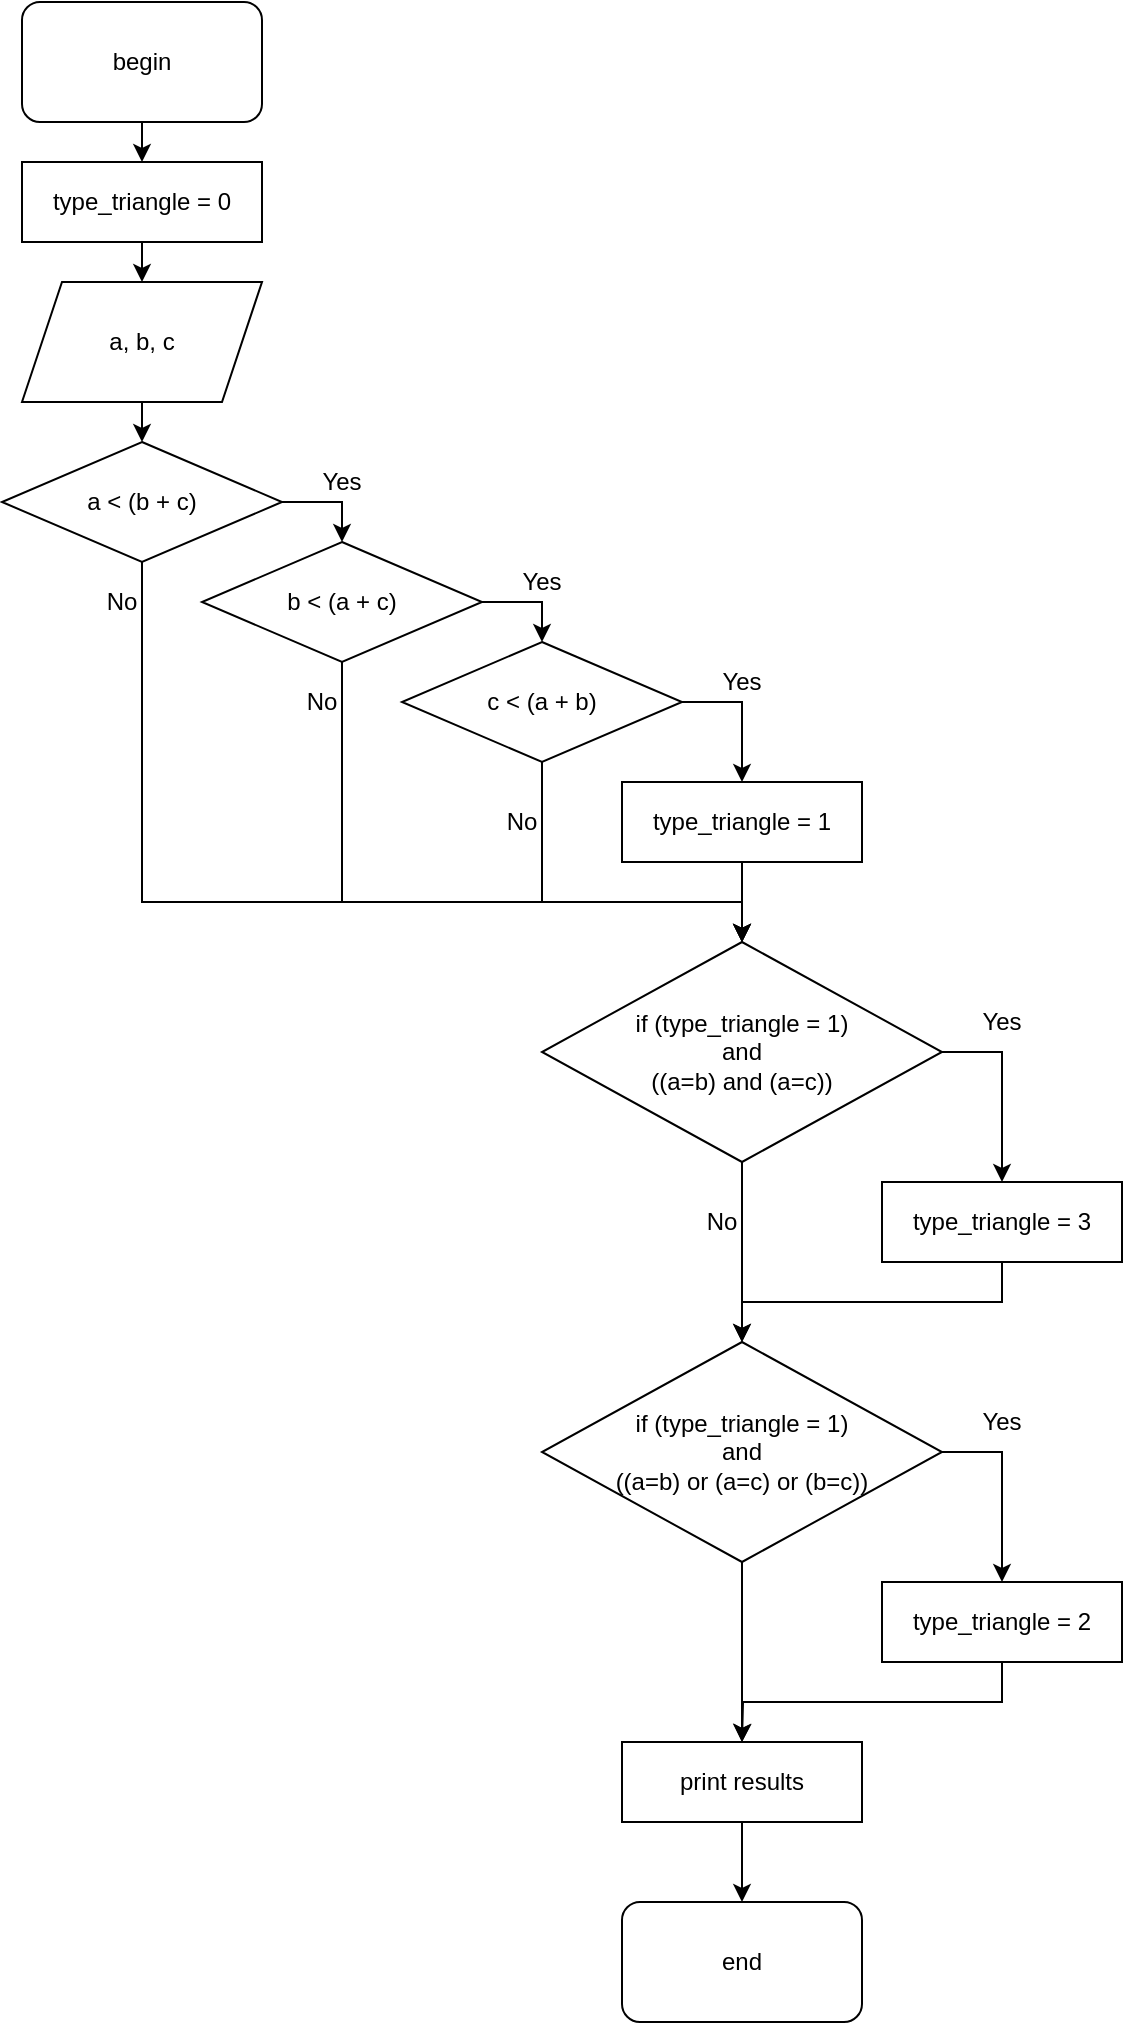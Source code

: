 <mxfile version="13.8.6" type="device"><diagram id="5iqXHxRwNS-Y7I7YctTn" name="Страница 1"><mxGraphModel dx="1673" dy="995" grid="1" gridSize="10" guides="1" tooltips="1" connect="1" arrows="1" fold="1" page="1" pageScale="1" pageWidth="827" pageHeight="1169" math="0" shadow="0"><root><mxCell id="0"/><mxCell id="1" parent="0"/><mxCell id="vilC2ek5vev0DWWqU7_3-14" style="edgeStyle=orthogonalEdgeStyle;rounded=0;orthogonalLoop=1;jettySize=auto;html=1;exitX=0.5;exitY=1;exitDx=0;exitDy=0;entryX=0.5;entryY=0;entryDx=0;entryDy=0;" edge="1" parent="1" source="vilC2ek5vev0DWWqU7_3-1" target="vilC2ek5vev0DWWqU7_3-3"><mxGeometry relative="1" as="geometry"/></mxCell><mxCell id="vilC2ek5vev0DWWqU7_3-1" value="begin" style="rounded=1;whiteSpace=wrap;html=1;" vertex="1" parent="1"><mxGeometry x="80" y="10" width="120" height="60" as="geometry"/></mxCell><mxCell id="vilC2ek5vev0DWWqU7_3-12" style="edgeStyle=orthogonalEdgeStyle;rounded=0;orthogonalLoop=1;jettySize=auto;html=1;exitX=0.5;exitY=1;exitDx=0;exitDy=0;entryX=0.5;entryY=0;entryDx=0;entryDy=0;" edge="1" parent="1" source="vilC2ek5vev0DWWqU7_3-2" target="vilC2ek5vev0DWWqU7_3-4"><mxGeometry relative="1" as="geometry"/></mxCell><mxCell id="vilC2ek5vev0DWWqU7_3-2" value="a, b, c" style="shape=parallelogram;perimeter=parallelogramPerimeter;whiteSpace=wrap;html=1;fixedSize=1;" vertex="1" parent="1"><mxGeometry x="80" y="150" width="120" height="60" as="geometry"/></mxCell><mxCell id="vilC2ek5vev0DWWqU7_3-13" style="edgeStyle=orthogonalEdgeStyle;rounded=0;orthogonalLoop=1;jettySize=auto;html=1;exitX=0.5;exitY=1;exitDx=0;exitDy=0;entryX=0.5;entryY=0;entryDx=0;entryDy=0;" edge="1" parent="1" source="vilC2ek5vev0DWWqU7_3-3" target="vilC2ek5vev0DWWqU7_3-2"><mxGeometry relative="1" as="geometry"/></mxCell><mxCell id="vilC2ek5vev0DWWqU7_3-3" value="type_triangle = 0" style="rounded=0;whiteSpace=wrap;html=1;" vertex="1" parent="1"><mxGeometry x="80" y="90" width="120" height="40" as="geometry"/></mxCell><mxCell id="vilC2ek5vev0DWWqU7_3-9" style="edgeStyle=orthogonalEdgeStyle;rounded=0;orthogonalLoop=1;jettySize=auto;html=1;exitX=1;exitY=0.5;exitDx=0;exitDy=0;entryX=0.5;entryY=0;entryDx=0;entryDy=0;" edge="1" parent="1" source="vilC2ek5vev0DWWqU7_3-4" target="vilC2ek5vev0DWWqU7_3-5"><mxGeometry relative="1" as="geometry"/></mxCell><mxCell id="vilC2ek5vev0DWWqU7_3-23" style="edgeStyle=orthogonalEdgeStyle;rounded=0;orthogonalLoop=1;jettySize=auto;html=1;exitX=0.5;exitY=1;exitDx=0;exitDy=0;entryX=0.5;entryY=0;entryDx=0;entryDy=0;" edge="1" parent="1" source="vilC2ek5vev0DWWqU7_3-4" target="vilC2ek5vev0DWWqU7_3-18"><mxGeometry relative="1" as="geometry"><Array as="points"><mxPoint x="140" y="460"/><mxPoint x="440" y="460"/></Array></mxGeometry></mxCell><mxCell id="vilC2ek5vev0DWWqU7_3-4" value="a &amp;lt; (b + c)" style="rhombus;whiteSpace=wrap;html=1;" vertex="1" parent="1"><mxGeometry x="70" y="230" width="140" height="60" as="geometry"/></mxCell><mxCell id="vilC2ek5vev0DWWqU7_3-10" style="edgeStyle=orthogonalEdgeStyle;rounded=0;orthogonalLoop=1;jettySize=auto;html=1;exitX=1;exitY=0.5;exitDx=0;exitDy=0;" edge="1" parent="1" source="vilC2ek5vev0DWWqU7_3-5" target="vilC2ek5vev0DWWqU7_3-6"><mxGeometry relative="1" as="geometry"/></mxCell><mxCell id="vilC2ek5vev0DWWqU7_3-22" style="edgeStyle=orthogonalEdgeStyle;rounded=0;orthogonalLoop=1;jettySize=auto;html=1;exitX=0.5;exitY=1;exitDx=0;exitDy=0;entryX=0.5;entryY=0;entryDx=0;entryDy=0;" edge="1" parent="1" source="vilC2ek5vev0DWWqU7_3-5" target="vilC2ek5vev0DWWqU7_3-18"><mxGeometry relative="1" as="geometry"><Array as="points"><mxPoint x="240" y="460"/><mxPoint x="440" y="460"/></Array></mxGeometry></mxCell><mxCell id="vilC2ek5vev0DWWqU7_3-5" value="b &amp;lt; (a + c)" style="rhombus;whiteSpace=wrap;html=1;" vertex="1" parent="1"><mxGeometry x="170" y="280" width="140" height="60" as="geometry"/></mxCell><mxCell id="vilC2ek5vev0DWWqU7_3-15" style="edgeStyle=orthogonalEdgeStyle;rounded=0;orthogonalLoop=1;jettySize=auto;html=1;exitX=1;exitY=0.5;exitDx=0;exitDy=0;" edge="1" parent="1" source="vilC2ek5vev0DWWqU7_3-6" target="vilC2ek5vev0DWWqU7_3-8"><mxGeometry relative="1" as="geometry"/></mxCell><mxCell id="vilC2ek5vev0DWWqU7_3-21" style="edgeStyle=orthogonalEdgeStyle;rounded=0;orthogonalLoop=1;jettySize=auto;html=1;exitX=0.5;exitY=1;exitDx=0;exitDy=0;entryX=0.5;entryY=0;entryDx=0;entryDy=0;" edge="1" parent="1" source="vilC2ek5vev0DWWqU7_3-6" target="vilC2ek5vev0DWWqU7_3-18"><mxGeometry relative="1" as="geometry"><Array as="points"><mxPoint x="340" y="460"/><mxPoint x="440" y="460"/></Array></mxGeometry></mxCell><mxCell id="vilC2ek5vev0DWWqU7_3-6" value="c &amp;lt; (a + b)" style="rhombus;whiteSpace=wrap;html=1;" vertex="1" parent="1"><mxGeometry x="270" y="330" width="140" height="60" as="geometry"/></mxCell><mxCell id="vilC2ek5vev0DWWqU7_3-19" style="edgeStyle=orthogonalEdgeStyle;rounded=0;orthogonalLoop=1;jettySize=auto;html=1;exitX=0.5;exitY=1;exitDx=0;exitDy=0;" edge="1" parent="1" source="vilC2ek5vev0DWWqU7_3-8" target="vilC2ek5vev0DWWqU7_3-18"><mxGeometry relative="1" as="geometry"/></mxCell><mxCell id="vilC2ek5vev0DWWqU7_3-8" value="type_triangle = 1" style="rounded=0;whiteSpace=wrap;html=1;" vertex="1" parent="1"><mxGeometry x="380" y="400" width="120" height="40" as="geometry"/></mxCell><mxCell id="vilC2ek5vev0DWWqU7_3-24" style="edgeStyle=orthogonalEdgeStyle;rounded=0;orthogonalLoop=1;jettySize=auto;html=1;exitX=1;exitY=0.5;exitDx=0;exitDy=0;" edge="1" parent="1" source="vilC2ek5vev0DWWqU7_3-18" target="vilC2ek5vev0DWWqU7_3-20"><mxGeometry relative="1" as="geometry"/></mxCell><mxCell id="vilC2ek5vev0DWWqU7_3-27" style="edgeStyle=orthogonalEdgeStyle;rounded=0;orthogonalLoop=1;jettySize=auto;html=1;exitX=0.5;exitY=1;exitDx=0;exitDy=0;entryX=0.5;entryY=0;entryDx=0;entryDy=0;" edge="1" parent="1" source="vilC2ek5vev0DWWqU7_3-18" target="vilC2ek5vev0DWWqU7_3-25"><mxGeometry relative="1" as="geometry"/></mxCell><mxCell id="vilC2ek5vev0DWWqU7_3-18" value="if (type_triangle = 1)&lt;br&gt;and&lt;br&gt;((a=b) and (a=c))" style="rhombus;whiteSpace=wrap;html=1;" vertex="1" parent="1"><mxGeometry x="340" y="480" width="200" height="110" as="geometry"/></mxCell><mxCell id="vilC2ek5vev0DWWqU7_3-26" style="edgeStyle=orthogonalEdgeStyle;rounded=0;orthogonalLoop=1;jettySize=auto;html=1;exitX=0.5;exitY=1;exitDx=0;exitDy=0;entryX=0.5;entryY=0;entryDx=0;entryDy=0;" edge="1" parent="1" source="vilC2ek5vev0DWWqU7_3-20" target="vilC2ek5vev0DWWqU7_3-25"><mxGeometry relative="1" as="geometry"/></mxCell><mxCell id="vilC2ek5vev0DWWqU7_3-20" value="type_triangle = 3" style="rounded=0;whiteSpace=wrap;html=1;" vertex="1" parent="1"><mxGeometry x="510" y="600" width="120" height="40" as="geometry"/></mxCell><mxCell id="vilC2ek5vev0DWWqU7_3-37" style="edgeStyle=orthogonalEdgeStyle;rounded=0;orthogonalLoop=1;jettySize=auto;html=1;exitX=1;exitY=0.5;exitDx=0;exitDy=0;entryX=0.5;entryY=0;entryDx=0;entryDy=0;" edge="1" parent="1" source="vilC2ek5vev0DWWqU7_3-25" target="vilC2ek5vev0DWWqU7_3-36"><mxGeometry relative="1" as="geometry"/></mxCell><mxCell id="vilC2ek5vev0DWWqU7_3-41" style="edgeStyle=orthogonalEdgeStyle;rounded=0;orthogonalLoop=1;jettySize=auto;html=1;exitX=0.5;exitY=1;exitDx=0;exitDy=0;" edge="1" parent="1" source="vilC2ek5vev0DWWqU7_3-25" target="vilC2ek5vev0DWWqU7_3-39"><mxGeometry relative="1" as="geometry"/></mxCell><mxCell id="vilC2ek5vev0DWWqU7_3-25" value="if (type_triangle = 1)&lt;br&gt;and&lt;br&gt;((a=b) or (a=c) or (b=c))" style="rhombus;whiteSpace=wrap;html=1;" vertex="1" parent="1"><mxGeometry x="340" y="680" width="200" height="110" as="geometry"/></mxCell><mxCell id="vilC2ek5vev0DWWqU7_3-28" value="No" style="text;html=1;strokeColor=none;fillColor=none;align=center;verticalAlign=middle;whiteSpace=wrap;rounded=0;" vertex="1" parent="1"><mxGeometry x="410" y="610" width="40" height="20" as="geometry"/></mxCell><mxCell id="vilC2ek5vev0DWWqU7_3-29" value="No" style="text;html=1;strokeColor=none;fillColor=none;align=center;verticalAlign=middle;whiteSpace=wrap;rounded=0;" vertex="1" parent="1"><mxGeometry x="310" y="410" width="40" height="20" as="geometry"/></mxCell><mxCell id="vilC2ek5vev0DWWqU7_3-30" value="Yes" style="text;html=1;strokeColor=none;fillColor=none;align=center;verticalAlign=middle;whiteSpace=wrap;rounded=0;" vertex="1" parent="1"><mxGeometry x="220" y="240" width="40" height="20" as="geometry"/></mxCell><mxCell id="vilC2ek5vev0DWWqU7_3-31" value="Yes" style="text;html=1;strokeColor=none;fillColor=none;align=center;verticalAlign=middle;whiteSpace=wrap;rounded=0;" vertex="1" parent="1"><mxGeometry x="550" y="510" width="40" height="20" as="geometry"/></mxCell><mxCell id="vilC2ek5vev0DWWqU7_3-32" value="Yes" style="text;html=1;strokeColor=none;fillColor=none;align=center;verticalAlign=middle;whiteSpace=wrap;rounded=0;" vertex="1" parent="1"><mxGeometry x="420" y="340" width="40" height="20" as="geometry"/></mxCell><mxCell id="vilC2ek5vev0DWWqU7_3-33" value="Yes" style="text;html=1;strokeColor=none;fillColor=none;align=center;verticalAlign=middle;whiteSpace=wrap;rounded=0;" vertex="1" parent="1"><mxGeometry x="320" y="290" width="40" height="20" as="geometry"/></mxCell><mxCell id="vilC2ek5vev0DWWqU7_3-34" value="No" style="text;html=1;strokeColor=none;fillColor=none;align=center;verticalAlign=middle;whiteSpace=wrap;rounded=0;" vertex="1" parent="1"><mxGeometry x="110" y="300" width="40" height="20" as="geometry"/></mxCell><mxCell id="vilC2ek5vev0DWWqU7_3-35" value="No" style="text;html=1;strokeColor=none;fillColor=none;align=center;verticalAlign=middle;whiteSpace=wrap;rounded=0;" vertex="1" parent="1"><mxGeometry x="210" y="350" width="40" height="20" as="geometry"/></mxCell><mxCell id="vilC2ek5vev0DWWqU7_3-42" style="edgeStyle=orthogonalEdgeStyle;rounded=0;orthogonalLoop=1;jettySize=auto;html=1;exitX=0.5;exitY=1;exitDx=0;exitDy=0;" edge="1" parent="1" source="vilC2ek5vev0DWWqU7_3-36"><mxGeometry relative="1" as="geometry"><mxPoint x="440" y="880" as="targetPoint"/></mxGeometry></mxCell><mxCell id="vilC2ek5vev0DWWqU7_3-36" value="type_triangle = 2" style="rounded=0;whiteSpace=wrap;html=1;" vertex="1" parent="1"><mxGeometry x="510" y="800" width="120" height="40" as="geometry"/></mxCell><mxCell id="vilC2ek5vev0DWWqU7_3-38" value="Yes" style="text;html=1;strokeColor=none;fillColor=none;align=center;verticalAlign=middle;whiteSpace=wrap;rounded=0;" vertex="1" parent="1"><mxGeometry x="550" y="710" width="40" height="20" as="geometry"/></mxCell><mxCell id="vilC2ek5vev0DWWqU7_3-44" style="edgeStyle=orthogonalEdgeStyle;rounded=0;orthogonalLoop=1;jettySize=auto;html=1;exitX=0.5;exitY=1;exitDx=0;exitDy=0;entryX=0.5;entryY=0;entryDx=0;entryDy=0;" edge="1" parent="1" source="vilC2ek5vev0DWWqU7_3-39" target="vilC2ek5vev0DWWqU7_3-43"><mxGeometry relative="1" as="geometry"/></mxCell><mxCell id="vilC2ek5vev0DWWqU7_3-39" value="print results" style="rounded=0;whiteSpace=wrap;html=1;" vertex="1" parent="1"><mxGeometry x="380" y="880" width="120" height="40" as="geometry"/></mxCell><mxCell id="vilC2ek5vev0DWWqU7_3-40" style="edgeStyle=orthogonalEdgeStyle;rounded=0;orthogonalLoop=1;jettySize=auto;html=1;exitX=0.5;exitY=1;exitDx=0;exitDy=0;" edge="1" parent="1" source="vilC2ek5vev0DWWqU7_3-39" target="vilC2ek5vev0DWWqU7_3-39"><mxGeometry relative="1" as="geometry"/></mxCell><mxCell id="vilC2ek5vev0DWWqU7_3-43" value="end" style="rounded=1;whiteSpace=wrap;html=1;" vertex="1" parent="1"><mxGeometry x="380" y="960" width="120" height="60" as="geometry"/></mxCell></root></mxGraphModel></diagram></mxfile>